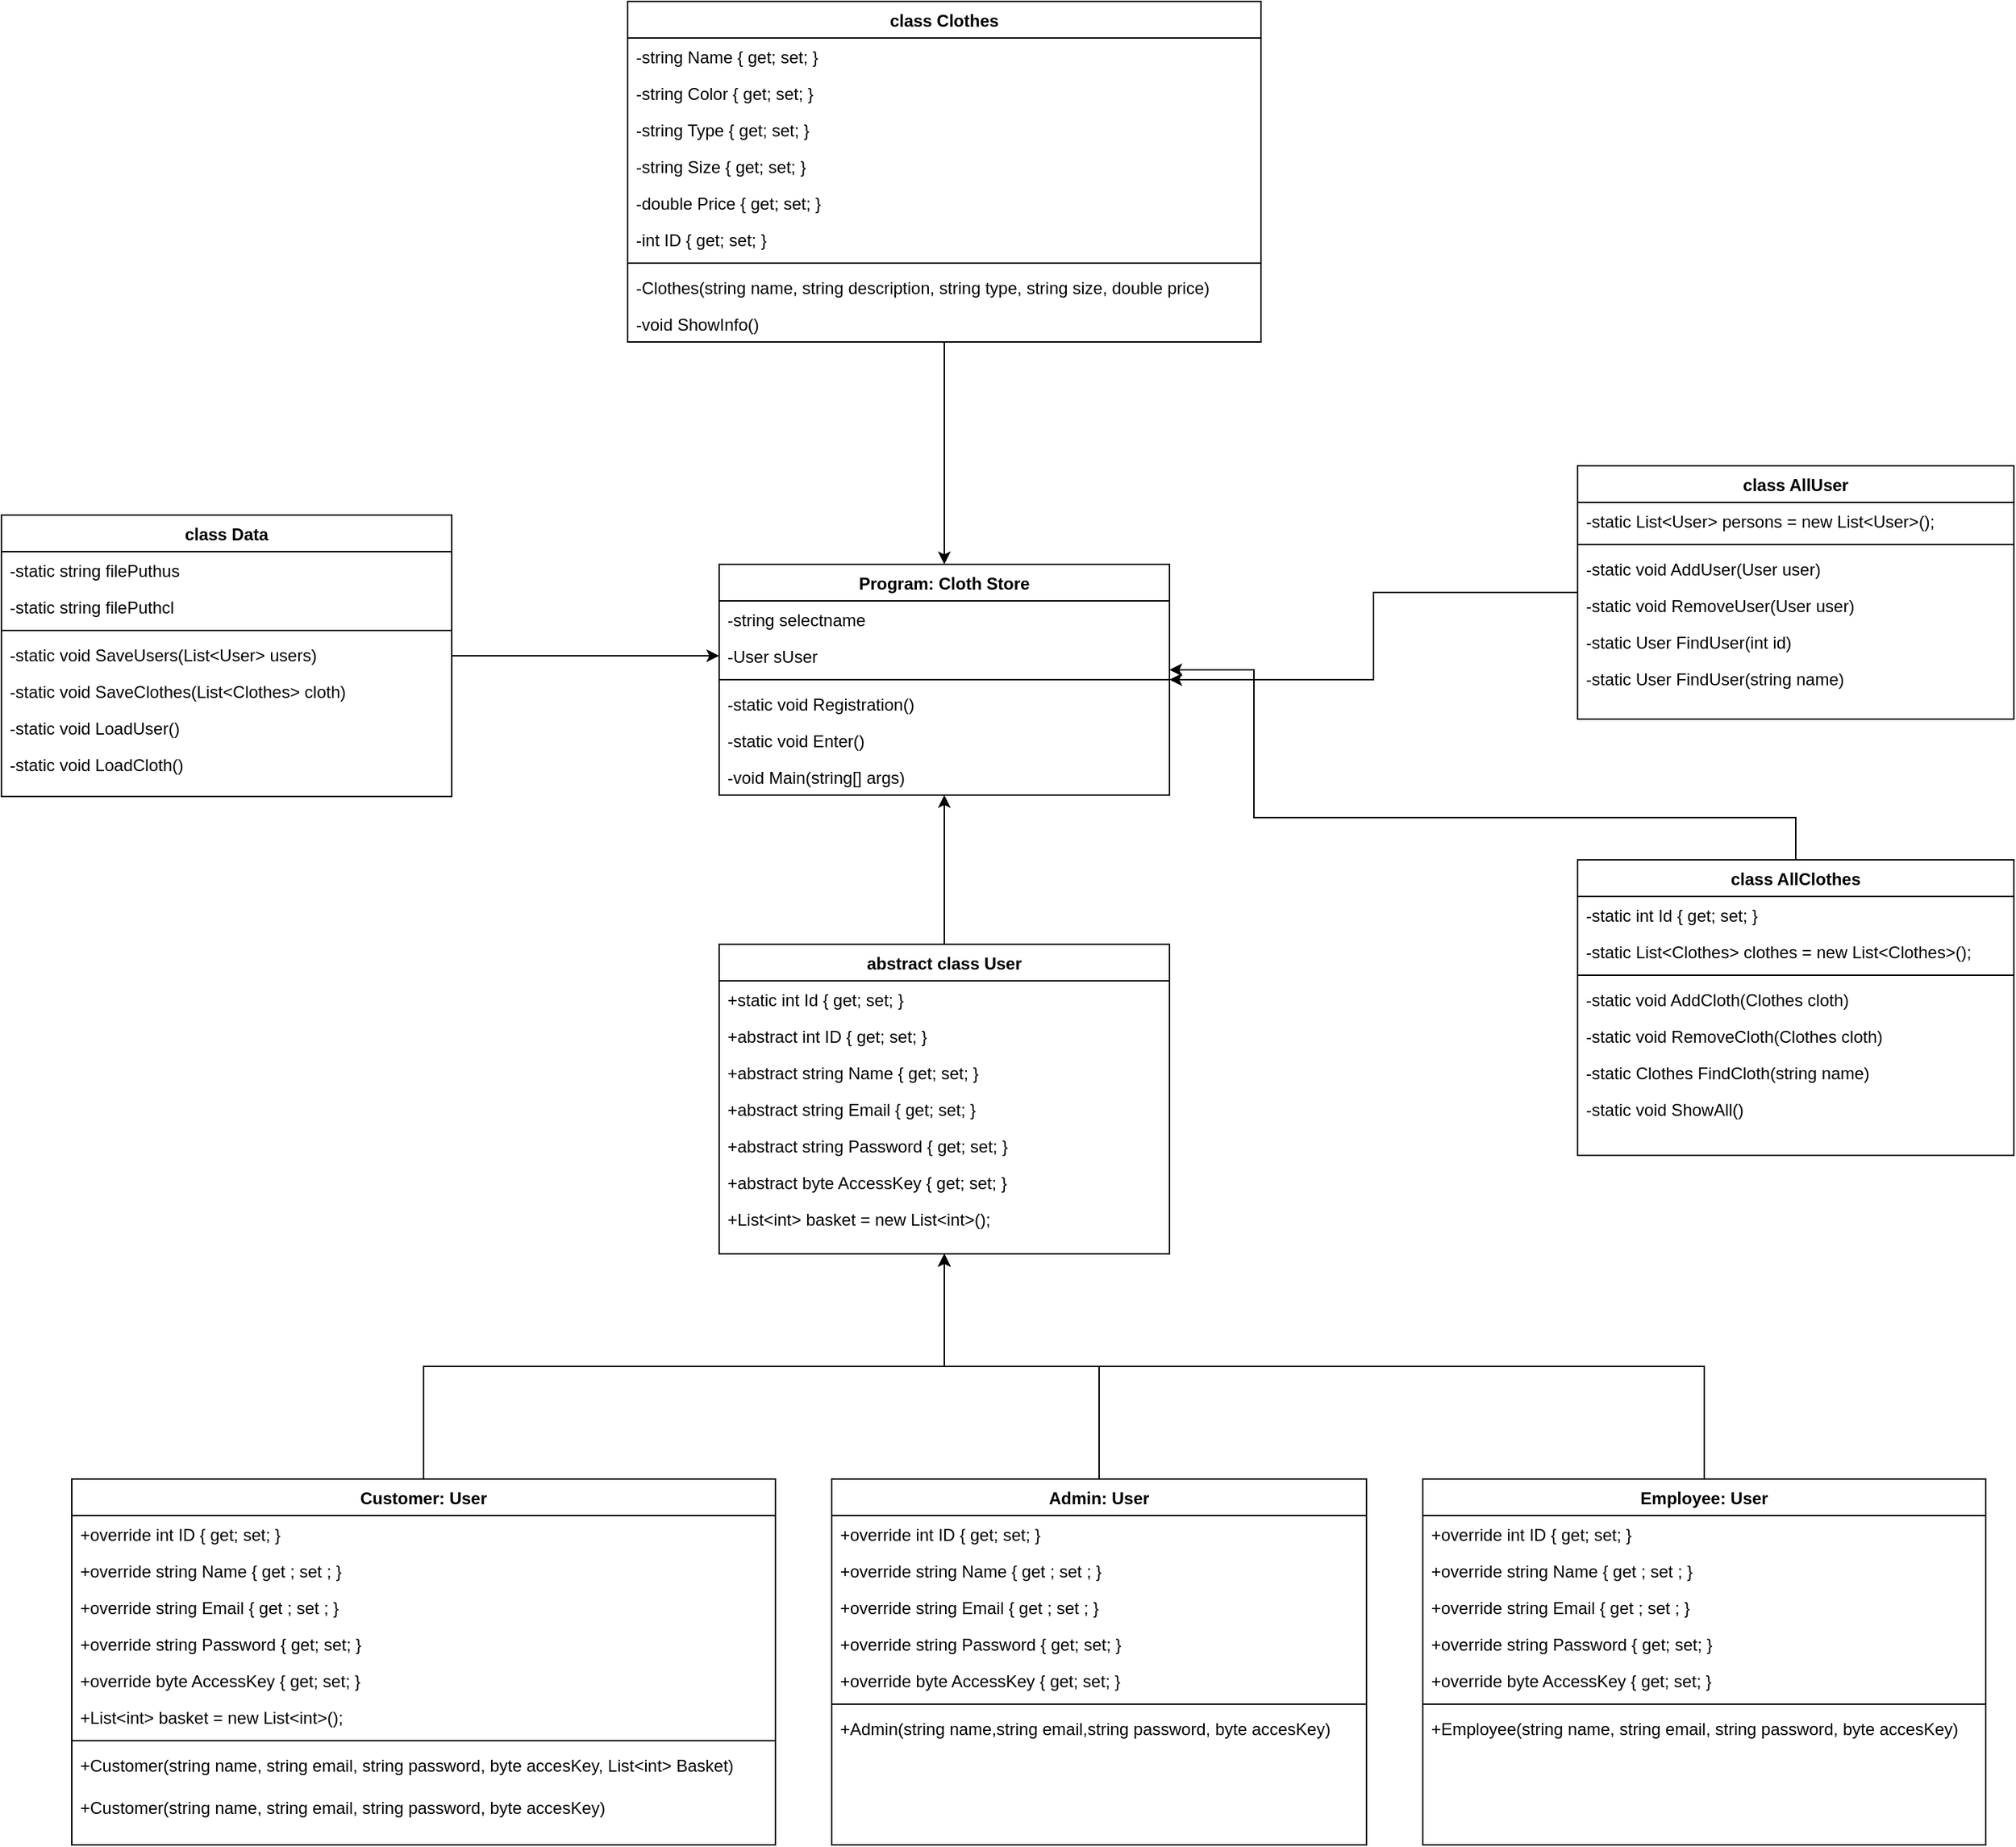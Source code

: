 <mxfile version="22.1.8" type="device">
  <diagram id="C5RBs43oDa-KdzZeNtuy" name="Page-1">
    <mxGraphModel dx="2649" dy="2098" grid="1" gridSize="10" guides="1" tooltips="1" connect="1" arrows="1" fold="1" page="1" pageScale="1" pageWidth="827" pageHeight="1169" math="0" shadow="0">
      <root>
        <mxCell id="WIyWlLk6GJQsqaUBKTNV-0" />
        <mxCell id="WIyWlLk6GJQsqaUBKTNV-1" parent="WIyWlLk6GJQsqaUBKTNV-0" />
        <mxCell id="zkfFHV4jXpPFQw0GAbJ--0" value="Program: Cloth Store" style="swimlane;fontStyle=1;align=center;verticalAlign=top;childLayout=stackLayout;horizontal=1;startSize=26;horizontalStack=0;resizeParent=1;resizeLast=0;collapsible=1;marginBottom=0;rounded=0;shadow=0;strokeWidth=1;" parent="WIyWlLk6GJQsqaUBKTNV-1" vertex="1">
          <mxGeometry x="240" y="110" width="320" height="164" as="geometry">
            <mxRectangle x="230" y="140" width="160" height="26" as="alternateBounds" />
          </mxGeometry>
        </mxCell>
        <mxCell id="zkfFHV4jXpPFQw0GAbJ--1" value="-string selectname" style="text;align=left;verticalAlign=top;spacingLeft=4;spacingRight=4;overflow=hidden;rotatable=0;points=[[0,0.5],[1,0.5]];portConstraint=eastwest;" parent="zkfFHV4jXpPFQw0GAbJ--0" vertex="1">
          <mxGeometry y="26" width="320" height="26" as="geometry" />
        </mxCell>
        <mxCell id="zkfFHV4jXpPFQw0GAbJ--2" value="-User sUser" style="text;align=left;verticalAlign=top;spacingLeft=4;spacingRight=4;overflow=hidden;rotatable=0;points=[[0,0.5],[1,0.5]];portConstraint=eastwest;rounded=0;shadow=0;html=0;" parent="zkfFHV4jXpPFQw0GAbJ--0" vertex="1">
          <mxGeometry y="52" width="320" height="26" as="geometry" />
        </mxCell>
        <mxCell id="zkfFHV4jXpPFQw0GAbJ--4" value="" style="line;html=1;strokeWidth=1;align=left;verticalAlign=middle;spacingTop=-1;spacingLeft=3;spacingRight=3;rotatable=0;labelPosition=right;points=[];portConstraint=eastwest;" parent="zkfFHV4jXpPFQw0GAbJ--0" vertex="1">
          <mxGeometry y="78" width="320" height="8" as="geometry" />
        </mxCell>
        <mxCell id="_z05etjL-KX5h-96AjaP-0" value="-static void Registration()" style="text;align=left;verticalAlign=top;spacingLeft=4;spacingRight=4;overflow=hidden;rotatable=0;points=[[0,0.5],[1,0.5]];portConstraint=eastwest;" vertex="1" parent="zkfFHV4jXpPFQw0GAbJ--0">
          <mxGeometry y="86" width="320" height="26" as="geometry" />
        </mxCell>
        <mxCell id="_z05etjL-KX5h-96AjaP-88" value="-static void Enter()" style="text;align=left;verticalAlign=top;spacingLeft=4;spacingRight=4;overflow=hidden;rotatable=0;points=[[0,0.5],[1,0.5]];portConstraint=eastwest;" vertex="1" parent="zkfFHV4jXpPFQw0GAbJ--0">
          <mxGeometry y="112" width="320" height="26" as="geometry" />
        </mxCell>
        <mxCell id="_z05etjL-KX5h-96AjaP-89" value="-void Main(string[] args)" style="text;align=left;verticalAlign=top;spacingLeft=4;spacingRight=4;overflow=hidden;rotatable=0;points=[[0,0.5],[1,0.5]];portConstraint=eastwest;" vertex="1" parent="zkfFHV4jXpPFQw0GAbJ--0">
          <mxGeometry y="138" width="320" height="26" as="geometry" />
        </mxCell>
        <mxCell id="_z05etjL-KX5h-96AjaP-56" style="edgeStyle=orthogonalEdgeStyle;rounded=0;orthogonalLoop=1;jettySize=auto;html=1;entryX=0;entryY=0.5;entryDx=0;entryDy=0;" edge="1" parent="WIyWlLk6GJQsqaUBKTNV-1" source="_z05etjL-KX5h-96AjaP-1" target="zkfFHV4jXpPFQw0GAbJ--2">
          <mxGeometry relative="1" as="geometry" />
        </mxCell>
        <mxCell id="_z05etjL-KX5h-96AjaP-1" value="class Data" style="swimlane;fontStyle=1;align=center;verticalAlign=top;childLayout=stackLayout;horizontal=1;startSize=26;horizontalStack=0;resizeParent=1;resizeLast=0;collapsible=1;marginBottom=0;rounded=0;shadow=0;strokeWidth=1;" vertex="1" parent="WIyWlLk6GJQsqaUBKTNV-1">
          <mxGeometry x="-270" y="75" width="320" height="200" as="geometry">
            <mxRectangle x="230" y="140" width="160" height="26" as="alternateBounds" />
          </mxGeometry>
        </mxCell>
        <mxCell id="_z05etjL-KX5h-96AjaP-2" value="-static string filePuthus" style="text;align=left;verticalAlign=top;spacingLeft=4;spacingRight=4;overflow=hidden;rotatable=0;points=[[0,0.5],[1,0.5]];portConstraint=eastwest;" vertex="1" parent="_z05etjL-KX5h-96AjaP-1">
          <mxGeometry y="26" width="320" height="26" as="geometry" />
        </mxCell>
        <mxCell id="_z05etjL-KX5h-96AjaP-7" value="-static string filePuthcl" style="text;align=left;verticalAlign=top;spacingLeft=4;spacingRight=4;overflow=hidden;rotatable=0;points=[[0,0.5],[1,0.5]];portConstraint=eastwest;" vertex="1" parent="_z05etjL-KX5h-96AjaP-1">
          <mxGeometry y="52" width="320" height="26" as="geometry" />
        </mxCell>
        <mxCell id="_z05etjL-KX5h-96AjaP-4" value="" style="line;html=1;strokeWidth=1;align=left;verticalAlign=middle;spacingTop=-1;spacingLeft=3;spacingRight=3;rotatable=0;labelPosition=right;points=[];portConstraint=eastwest;" vertex="1" parent="_z05etjL-KX5h-96AjaP-1">
          <mxGeometry y="78" width="320" height="8" as="geometry" />
        </mxCell>
        <mxCell id="_z05etjL-KX5h-96AjaP-5" value="-static void SaveUsers(List&lt;User&gt; users)" style="text;align=left;verticalAlign=top;spacingLeft=4;spacingRight=4;overflow=hidden;rotatable=0;points=[[0,0.5],[1,0.5]];portConstraint=eastwest;" vertex="1" parent="_z05etjL-KX5h-96AjaP-1">
          <mxGeometry y="86" width="320" height="26" as="geometry" />
        </mxCell>
        <mxCell id="_z05etjL-KX5h-96AjaP-6" value="-static void SaveClothes(List&lt;Clothes&gt; cloth)" style="text;align=left;verticalAlign=top;spacingLeft=4;spacingRight=4;overflow=hidden;rotatable=0;points=[[0,0.5],[1,0.5]];portConstraint=eastwest;" vertex="1" parent="_z05etjL-KX5h-96AjaP-1">
          <mxGeometry y="112" width="320" height="26" as="geometry" />
        </mxCell>
        <mxCell id="_z05etjL-KX5h-96AjaP-8" value="-static void LoadUser()" style="text;align=left;verticalAlign=top;spacingLeft=4;spacingRight=4;overflow=hidden;rotatable=0;points=[[0,0.5],[1,0.5]];portConstraint=eastwest;" vertex="1" parent="_z05etjL-KX5h-96AjaP-1">
          <mxGeometry y="138" width="320" height="26" as="geometry" />
        </mxCell>
        <mxCell id="_z05etjL-KX5h-96AjaP-9" value="-static void LoadCloth()" style="text;align=left;verticalAlign=top;spacingLeft=4;spacingRight=4;overflow=hidden;rotatable=0;points=[[0,0.5],[1,0.5]];portConstraint=eastwest;" vertex="1" parent="_z05etjL-KX5h-96AjaP-1">
          <mxGeometry y="164" width="320" height="26" as="geometry" />
        </mxCell>
        <mxCell id="_z05etjL-KX5h-96AjaP-55" style="edgeStyle=orthogonalEdgeStyle;rounded=0;orthogonalLoop=1;jettySize=auto;html=1;entryX=0.5;entryY=1;entryDx=0;entryDy=0;" edge="1" parent="WIyWlLk6GJQsqaUBKTNV-1" source="_z05etjL-KX5h-96AjaP-10" target="zkfFHV4jXpPFQw0GAbJ--0">
          <mxGeometry relative="1" as="geometry" />
        </mxCell>
        <mxCell id="_z05etjL-KX5h-96AjaP-10" value="abstract class User" style="swimlane;fontStyle=1;align=center;verticalAlign=top;childLayout=stackLayout;horizontal=1;startSize=26;horizontalStack=0;resizeParent=1;resizeLast=0;collapsible=1;marginBottom=0;rounded=0;shadow=0;strokeWidth=1;" vertex="1" parent="WIyWlLk6GJQsqaUBKTNV-1">
          <mxGeometry x="240" y="380" width="320" height="220" as="geometry">
            <mxRectangle x="230" y="140" width="160" height="26" as="alternateBounds" />
          </mxGeometry>
        </mxCell>
        <mxCell id="_z05etjL-KX5h-96AjaP-11" value="+static int Id { get; set; }" style="text;align=left;verticalAlign=top;spacingLeft=4;spacingRight=4;overflow=hidden;rotatable=0;points=[[0,0.5],[1,0.5]];portConstraint=eastwest;" vertex="1" parent="_z05etjL-KX5h-96AjaP-10">
          <mxGeometry y="26" width="320" height="26" as="geometry" />
        </mxCell>
        <mxCell id="_z05etjL-KX5h-96AjaP-12" value="+abstract int ID { get; set; }" style="text;align=left;verticalAlign=top;spacingLeft=4;spacingRight=4;overflow=hidden;rotatable=0;points=[[0,0.5],[1,0.5]];portConstraint=eastwest;" vertex="1" parent="_z05etjL-KX5h-96AjaP-10">
          <mxGeometry y="52" width="320" height="26" as="geometry" />
        </mxCell>
        <mxCell id="_z05etjL-KX5h-96AjaP-18" value="+abstract string Name { get; set; }" style="text;align=left;verticalAlign=top;spacingLeft=4;spacingRight=4;overflow=hidden;rotatable=0;points=[[0,0.5],[1,0.5]];portConstraint=eastwest;" vertex="1" parent="_z05etjL-KX5h-96AjaP-10">
          <mxGeometry y="78" width="320" height="26" as="geometry" />
        </mxCell>
        <mxCell id="_z05etjL-KX5h-96AjaP-19" value="+abstract string Email { get; set; }" style="text;align=left;verticalAlign=top;spacingLeft=4;spacingRight=4;overflow=hidden;rotatable=0;points=[[0,0.5],[1,0.5]];portConstraint=eastwest;" vertex="1" parent="_z05etjL-KX5h-96AjaP-10">
          <mxGeometry y="104" width="320" height="26" as="geometry" />
        </mxCell>
        <mxCell id="_z05etjL-KX5h-96AjaP-20" value="+abstract string Password { get; set; }" style="text;align=left;verticalAlign=top;spacingLeft=4;spacingRight=4;overflow=hidden;rotatable=0;points=[[0,0.5],[1,0.5]];portConstraint=eastwest;" vertex="1" parent="_z05etjL-KX5h-96AjaP-10">
          <mxGeometry y="130" width="320" height="26" as="geometry" />
        </mxCell>
        <mxCell id="_z05etjL-KX5h-96AjaP-21" value="+abstract byte AccessKey { get; set; }" style="text;align=left;verticalAlign=top;spacingLeft=4;spacingRight=4;overflow=hidden;rotatable=0;points=[[0,0.5],[1,0.5]];portConstraint=eastwest;" vertex="1" parent="_z05etjL-KX5h-96AjaP-10">
          <mxGeometry y="156" width="320" height="26" as="geometry" />
        </mxCell>
        <mxCell id="_z05etjL-KX5h-96AjaP-22" value="+List&lt;int&gt; basket = new List&lt;int&gt;();" style="text;align=left;verticalAlign=top;spacingLeft=4;spacingRight=4;overflow=hidden;rotatable=0;points=[[0,0.5],[1,0.5]];portConstraint=eastwest;" vertex="1" parent="_z05etjL-KX5h-96AjaP-10">
          <mxGeometry y="182" width="320" height="38" as="geometry" />
        </mxCell>
        <mxCell id="_z05etjL-KX5h-96AjaP-53" style="edgeStyle=orthogonalEdgeStyle;rounded=0;orthogonalLoop=1;jettySize=auto;html=1;" edge="1" parent="WIyWlLk6GJQsqaUBKTNV-1" source="_z05etjL-KX5h-96AjaP-23" target="_z05etjL-KX5h-96AjaP-10">
          <mxGeometry relative="1" as="geometry" />
        </mxCell>
        <mxCell id="_z05etjL-KX5h-96AjaP-23" value="Customer: User" style="swimlane;fontStyle=1;align=center;verticalAlign=top;childLayout=stackLayout;horizontal=1;startSize=26;horizontalStack=0;resizeParent=1;resizeLast=0;collapsible=1;marginBottom=0;rounded=0;shadow=0;strokeWidth=1;" vertex="1" parent="WIyWlLk6GJQsqaUBKTNV-1">
          <mxGeometry x="-220" y="760" width="500" height="260" as="geometry">
            <mxRectangle x="230" y="140" width="160" height="26" as="alternateBounds" />
          </mxGeometry>
        </mxCell>
        <mxCell id="_z05etjL-KX5h-96AjaP-24" value="+override int ID { get; set; }" style="text;align=left;verticalAlign=top;spacingLeft=4;spacingRight=4;overflow=hidden;rotatable=0;points=[[0,0.5],[1,0.5]];portConstraint=eastwest;" vertex="1" parent="_z05etjL-KX5h-96AjaP-23">
          <mxGeometry y="26" width="500" height="26" as="geometry" />
        </mxCell>
        <mxCell id="_z05etjL-KX5h-96AjaP-25" value="+override string Name { get ; set ; }" style="text;align=left;verticalAlign=top;spacingLeft=4;spacingRight=4;overflow=hidden;rotatable=0;points=[[0,0.5],[1,0.5]];portConstraint=eastwest;" vertex="1" parent="_z05etjL-KX5h-96AjaP-23">
          <mxGeometry y="52" width="500" height="26" as="geometry" />
        </mxCell>
        <mxCell id="_z05etjL-KX5h-96AjaP-26" value="+override string Email { get ; set ; }" style="text;align=left;verticalAlign=top;spacingLeft=4;spacingRight=4;overflow=hidden;rotatable=0;points=[[0,0.5],[1,0.5]];portConstraint=eastwest;" vertex="1" parent="_z05etjL-KX5h-96AjaP-23">
          <mxGeometry y="78" width="500" height="26" as="geometry" />
        </mxCell>
        <mxCell id="_z05etjL-KX5h-96AjaP-27" value="+override string Password { get; set; }" style="text;align=left;verticalAlign=top;spacingLeft=4;spacingRight=4;overflow=hidden;rotatable=0;points=[[0,0.5],[1,0.5]];portConstraint=eastwest;" vertex="1" parent="_z05etjL-KX5h-96AjaP-23">
          <mxGeometry y="104" width="500" height="26" as="geometry" />
        </mxCell>
        <mxCell id="_z05etjL-KX5h-96AjaP-28" value="+override byte AccessKey { get; set; }" style="text;align=left;verticalAlign=top;spacingLeft=4;spacingRight=4;overflow=hidden;rotatable=0;points=[[0,0.5],[1,0.5]];portConstraint=eastwest;" vertex="1" parent="_z05etjL-KX5h-96AjaP-23">
          <mxGeometry y="130" width="500" height="26" as="geometry" />
        </mxCell>
        <mxCell id="_z05etjL-KX5h-96AjaP-29" value="+List&lt;int&gt; basket = new List&lt;int&gt;();" style="text;align=left;verticalAlign=top;spacingLeft=4;spacingRight=4;overflow=hidden;rotatable=0;points=[[0,0.5],[1,0.5]];portConstraint=eastwest;" vertex="1" parent="_z05etjL-KX5h-96AjaP-23">
          <mxGeometry y="156" width="500" height="26" as="geometry" />
        </mxCell>
        <mxCell id="_z05etjL-KX5h-96AjaP-31" value="" style="line;html=1;strokeWidth=1;align=left;verticalAlign=middle;spacingTop=-1;spacingLeft=3;spacingRight=3;rotatable=0;labelPosition=right;points=[];portConstraint=eastwest;" vertex="1" parent="_z05etjL-KX5h-96AjaP-23">
          <mxGeometry y="182" width="500" height="8" as="geometry" />
        </mxCell>
        <mxCell id="zkfFHV4jXpPFQw0GAbJ--5" value="+Customer(string name, string email, string password, byte accesKey, List&lt;int&gt; Basket)" style="text;align=left;verticalAlign=top;spacingLeft=4;spacingRight=4;overflow=hidden;rotatable=0;points=[[0,0.5],[1,0.5]];portConstraint=eastwest;" parent="_z05etjL-KX5h-96AjaP-23" vertex="1">
          <mxGeometry y="190" width="500" height="30" as="geometry" />
        </mxCell>
        <mxCell id="_z05etjL-KX5h-96AjaP-32" value="+Customer(string name, string email, string password, byte accesKey)" style="text;align=left;verticalAlign=top;spacingLeft=4;spacingRight=4;overflow=hidden;rotatable=0;points=[[0,0.5],[1,0.5]];portConstraint=eastwest;" vertex="1" parent="_z05etjL-KX5h-96AjaP-23">
          <mxGeometry y="220" width="500" height="30" as="geometry" />
        </mxCell>
        <mxCell id="_z05etjL-KX5h-96AjaP-52" style="edgeStyle=orthogonalEdgeStyle;rounded=0;orthogonalLoop=1;jettySize=auto;html=1;" edge="1" parent="WIyWlLk6GJQsqaUBKTNV-1" source="_z05etjL-KX5h-96AjaP-33" target="_z05etjL-KX5h-96AjaP-10">
          <mxGeometry relative="1" as="geometry" />
        </mxCell>
        <mxCell id="_z05etjL-KX5h-96AjaP-33" value="Admin: User" style="swimlane;fontStyle=1;align=center;verticalAlign=top;childLayout=stackLayout;horizontal=1;startSize=26;horizontalStack=0;resizeParent=1;resizeLast=0;collapsible=1;marginBottom=0;rounded=0;shadow=0;strokeWidth=1;" vertex="1" parent="WIyWlLk6GJQsqaUBKTNV-1">
          <mxGeometry x="320" y="760" width="380" height="260" as="geometry">
            <mxRectangle x="230" y="140" width="160" height="26" as="alternateBounds" />
          </mxGeometry>
        </mxCell>
        <mxCell id="_z05etjL-KX5h-96AjaP-34" value="+override int ID { get; set; }" style="text;align=left;verticalAlign=top;spacingLeft=4;spacingRight=4;overflow=hidden;rotatable=0;points=[[0,0.5],[1,0.5]];portConstraint=eastwest;" vertex="1" parent="_z05etjL-KX5h-96AjaP-33">
          <mxGeometry y="26" width="380" height="26" as="geometry" />
        </mxCell>
        <mxCell id="_z05etjL-KX5h-96AjaP-35" value="+override string Name { get ; set ; }" style="text;align=left;verticalAlign=top;spacingLeft=4;spacingRight=4;overflow=hidden;rotatable=0;points=[[0,0.5],[1,0.5]];portConstraint=eastwest;" vertex="1" parent="_z05etjL-KX5h-96AjaP-33">
          <mxGeometry y="52" width="380" height="26" as="geometry" />
        </mxCell>
        <mxCell id="_z05etjL-KX5h-96AjaP-36" value="+override string Email { get ; set ; }" style="text;align=left;verticalAlign=top;spacingLeft=4;spacingRight=4;overflow=hidden;rotatable=0;points=[[0,0.5],[1,0.5]];portConstraint=eastwest;" vertex="1" parent="_z05etjL-KX5h-96AjaP-33">
          <mxGeometry y="78" width="380" height="26" as="geometry" />
        </mxCell>
        <mxCell id="_z05etjL-KX5h-96AjaP-37" value="+override string Password { get; set; }" style="text;align=left;verticalAlign=top;spacingLeft=4;spacingRight=4;overflow=hidden;rotatable=0;points=[[0,0.5],[1,0.5]];portConstraint=eastwest;" vertex="1" parent="_z05etjL-KX5h-96AjaP-33">
          <mxGeometry y="104" width="380" height="26" as="geometry" />
        </mxCell>
        <mxCell id="_z05etjL-KX5h-96AjaP-38" value="+override byte AccessKey { get; set; }" style="text;align=left;verticalAlign=top;spacingLeft=4;spacingRight=4;overflow=hidden;rotatable=0;points=[[0,0.5],[1,0.5]];portConstraint=eastwest;" vertex="1" parent="_z05etjL-KX5h-96AjaP-33">
          <mxGeometry y="130" width="380" height="26" as="geometry" />
        </mxCell>
        <mxCell id="_z05etjL-KX5h-96AjaP-40" value="" style="line;html=1;strokeWidth=1;align=left;verticalAlign=middle;spacingTop=-1;spacingLeft=3;spacingRight=3;rotatable=0;labelPosition=right;points=[];portConstraint=eastwest;" vertex="1" parent="_z05etjL-KX5h-96AjaP-33">
          <mxGeometry y="156" width="380" height="8" as="geometry" />
        </mxCell>
        <mxCell id="_z05etjL-KX5h-96AjaP-41" value="+Admin(string name,string email,string password, byte accesKey)" style="text;align=left;verticalAlign=top;spacingLeft=4;spacingRight=4;overflow=hidden;rotatable=0;points=[[0,0.5],[1,0.5]];portConstraint=eastwest;" vertex="1" parent="_z05etjL-KX5h-96AjaP-33">
          <mxGeometry y="164" width="380" height="30" as="geometry" />
        </mxCell>
        <mxCell id="_z05etjL-KX5h-96AjaP-54" style="edgeStyle=orthogonalEdgeStyle;rounded=0;orthogonalLoop=1;jettySize=auto;html=1;" edge="1" parent="WIyWlLk6GJQsqaUBKTNV-1" source="_z05etjL-KX5h-96AjaP-43" target="_z05etjL-KX5h-96AjaP-10">
          <mxGeometry relative="1" as="geometry">
            <Array as="points">
              <mxPoint x="940" y="680" />
              <mxPoint x="400" y="680" />
            </Array>
          </mxGeometry>
        </mxCell>
        <mxCell id="_z05etjL-KX5h-96AjaP-43" value="Employee: User" style="swimlane;fontStyle=1;align=center;verticalAlign=top;childLayout=stackLayout;horizontal=1;startSize=26;horizontalStack=0;resizeParent=1;resizeLast=0;collapsible=1;marginBottom=0;rounded=0;shadow=0;strokeWidth=1;" vertex="1" parent="WIyWlLk6GJQsqaUBKTNV-1">
          <mxGeometry x="740" y="760" width="400" height="260" as="geometry">
            <mxRectangle x="230" y="140" width="160" height="26" as="alternateBounds" />
          </mxGeometry>
        </mxCell>
        <mxCell id="_z05etjL-KX5h-96AjaP-44" value="+override int ID { get; set; }" style="text;align=left;verticalAlign=top;spacingLeft=4;spacingRight=4;overflow=hidden;rotatable=0;points=[[0,0.5],[1,0.5]];portConstraint=eastwest;" vertex="1" parent="_z05etjL-KX5h-96AjaP-43">
          <mxGeometry y="26" width="400" height="26" as="geometry" />
        </mxCell>
        <mxCell id="_z05etjL-KX5h-96AjaP-45" value="+override string Name { get ; set ; }" style="text;align=left;verticalAlign=top;spacingLeft=4;spacingRight=4;overflow=hidden;rotatable=0;points=[[0,0.5],[1,0.5]];portConstraint=eastwest;" vertex="1" parent="_z05etjL-KX5h-96AjaP-43">
          <mxGeometry y="52" width="400" height="26" as="geometry" />
        </mxCell>
        <mxCell id="_z05etjL-KX5h-96AjaP-46" value="+override string Email { get ; set ; }" style="text;align=left;verticalAlign=top;spacingLeft=4;spacingRight=4;overflow=hidden;rotatable=0;points=[[0,0.5],[1,0.5]];portConstraint=eastwest;" vertex="1" parent="_z05etjL-KX5h-96AjaP-43">
          <mxGeometry y="78" width="400" height="26" as="geometry" />
        </mxCell>
        <mxCell id="_z05etjL-KX5h-96AjaP-47" value="+override string Password { get; set; }" style="text;align=left;verticalAlign=top;spacingLeft=4;spacingRight=4;overflow=hidden;rotatable=0;points=[[0,0.5],[1,0.5]];portConstraint=eastwest;" vertex="1" parent="_z05etjL-KX5h-96AjaP-43">
          <mxGeometry y="104" width="400" height="26" as="geometry" />
        </mxCell>
        <mxCell id="_z05etjL-KX5h-96AjaP-48" value="+override byte AccessKey { get; set; }" style="text;align=left;verticalAlign=top;spacingLeft=4;spacingRight=4;overflow=hidden;rotatable=0;points=[[0,0.5],[1,0.5]];portConstraint=eastwest;" vertex="1" parent="_z05etjL-KX5h-96AjaP-43">
          <mxGeometry y="130" width="400" height="26" as="geometry" />
        </mxCell>
        <mxCell id="_z05etjL-KX5h-96AjaP-50" value="" style="line;html=1;strokeWidth=1;align=left;verticalAlign=middle;spacingTop=-1;spacingLeft=3;spacingRight=3;rotatable=0;labelPosition=right;points=[];portConstraint=eastwest;" vertex="1" parent="_z05etjL-KX5h-96AjaP-43">
          <mxGeometry y="156" width="400" height="8" as="geometry" />
        </mxCell>
        <mxCell id="_z05etjL-KX5h-96AjaP-51" value="+Employee(string name, string email, string password, byte accesKey)" style="text;align=left;verticalAlign=top;spacingLeft=4;spacingRight=4;overflow=hidden;rotatable=0;points=[[0,0.5],[1,0.5]];portConstraint=eastwest;" vertex="1" parent="_z05etjL-KX5h-96AjaP-43">
          <mxGeometry y="164" width="400" height="30" as="geometry" />
        </mxCell>
        <mxCell id="_z05etjL-KX5h-96AjaP-85" style="edgeStyle=orthogonalEdgeStyle;rounded=0;orthogonalLoop=1;jettySize=auto;html=1;entryX=0.5;entryY=0;entryDx=0;entryDy=0;" edge="1" parent="WIyWlLk6GJQsqaUBKTNV-1" source="_z05etjL-KX5h-96AjaP-57" target="zkfFHV4jXpPFQw0GAbJ--0">
          <mxGeometry relative="1" as="geometry" />
        </mxCell>
        <mxCell id="_z05etjL-KX5h-96AjaP-57" value="class Clothes" style="swimlane;fontStyle=1;align=center;verticalAlign=top;childLayout=stackLayout;horizontal=1;startSize=26;horizontalStack=0;resizeParent=1;resizeLast=0;collapsible=1;marginBottom=0;rounded=0;shadow=0;strokeWidth=1;" vertex="1" parent="WIyWlLk6GJQsqaUBKTNV-1">
          <mxGeometry x="175" y="-290" width="450" height="242" as="geometry">
            <mxRectangle x="230" y="140" width="160" height="26" as="alternateBounds" />
          </mxGeometry>
        </mxCell>
        <mxCell id="_z05etjL-KX5h-96AjaP-58" value="-string Name { get; set; }" style="text;align=left;verticalAlign=top;spacingLeft=4;spacingRight=4;overflow=hidden;rotatable=0;points=[[0,0.5],[1,0.5]];portConstraint=eastwest;" vertex="1" parent="_z05etjL-KX5h-96AjaP-57">
          <mxGeometry y="26" width="450" height="26" as="geometry" />
        </mxCell>
        <mxCell id="_z05etjL-KX5h-96AjaP-59" value="-string Color { get; set; }" style="text;align=left;verticalAlign=top;spacingLeft=4;spacingRight=4;overflow=hidden;rotatable=0;points=[[0,0.5],[1,0.5]];portConstraint=eastwest;" vertex="1" parent="_z05etjL-KX5h-96AjaP-57">
          <mxGeometry y="52" width="450" height="26" as="geometry" />
        </mxCell>
        <mxCell id="_z05etjL-KX5h-96AjaP-62" value="-string Type { get; set; }" style="text;align=left;verticalAlign=top;spacingLeft=4;spacingRight=4;overflow=hidden;rotatable=0;points=[[0,0.5],[1,0.5]];portConstraint=eastwest;" vertex="1" parent="_z05etjL-KX5h-96AjaP-57">
          <mxGeometry y="78" width="450" height="26" as="geometry" />
        </mxCell>
        <mxCell id="_z05etjL-KX5h-96AjaP-61" value="-string Size { get; set; }" style="text;align=left;verticalAlign=top;spacingLeft=4;spacingRight=4;overflow=hidden;rotatable=0;points=[[0,0.5],[1,0.5]];portConstraint=eastwest;" vertex="1" parent="_z05etjL-KX5h-96AjaP-57">
          <mxGeometry y="104" width="450" height="26" as="geometry" />
        </mxCell>
        <mxCell id="_z05etjL-KX5h-96AjaP-63" value="-double Price { get; set; }" style="text;align=left;verticalAlign=top;spacingLeft=4;spacingRight=4;overflow=hidden;rotatable=0;points=[[0,0.5],[1,0.5]];portConstraint=eastwest;" vertex="1" parent="_z05etjL-KX5h-96AjaP-57">
          <mxGeometry y="130" width="450" height="26" as="geometry" />
        </mxCell>
        <mxCell id="_z05etjL-KX5h-96AjaP-64" value="-int ID { get; set; }" style="text;align=left;verticalAlign=top;spacingLeft=4;spacingRight=4;overflow=hidden;rotatable=0;points=[[0,0.5],[1,0.5]];portConstraint=eastwest;" vertex="1" parent="_z05etjL-KX5h-96AjaP-57">
          <mxGeometry y="156" width="450" height="26" as="geometry" />
        </mxCell>
        <mxCell id="_z05etjL-KX5h-96AjaP-60" value="" style="line;html=1;strokeWidth=1;align=left;verticalAlign=middle;spacingTop=-1;spacingLeft=3;spacingRight=3;rotatable=0;labelPosition=right;points=[];portConstraint=eastwest;" vertex="1" parent="_z05etjL-KX5h-96AjaP-57">
          <mxGeometry y="182" width="450" height="8" as="geometry" />
        </mxCell>
        <mxCell id="_z05etjL-KX5h-96AjaP-65" value="-Clothes(string name, string description, string type, string size, double price)" style="text;align=left;verticalAlign=top;spacingLeft=4;spacingRight=4;overflow=hidden;rotatable=0;points=[[0,0.5],[1,0.5]];portConstraint=eastwest;" vertex="1" parent="_z05etjL-KX5h-96AjaP-57">
          <mxGeometry y="190" width="450" height="26" as="geometry" />
        </mxCell>
        <mxCell id="_z05etjL-KX5h-96AjaP-66" value="-void ShowInfo()" style="text;align=left;verticalAlign=top;spacingLeft=4;spacingRight=4;overflow=hidden;rotatable=0;points=[[0,0.5],[1,0.5]];portConstraint=eastwest;" vertex="1" parent="_z05etjL-KX5h-96AjaP-57">
          <mxGeometry y="216" width="450" height="26" as="geometry" />
        </mxCell>
        <mxCell id="_z05etjL-KX5h-96AjaP-87" style="edgeStyle=orthogonalEdgeStyle;rounded=0;orthogonalLoop=1;jettySize=auto;html=1;" edge="1" parent="WIyWlLk6GJQsqaUBKTNV-1" source="_z05etjL-KX5h-96AjaP-67" target="zkfFHV4jXpPFQw0GAbJ--0">
          <mxGeometry relative="1" as="geometry">
            <Array as="points">
              <mxPoint x="1005" y="290" />
              <mxPoint x="620" y="290" />
              <mxPoint x="620" y="185" />
            </Array>
          </mxGeometry>
        </mxCell>
        <mxCell id="_z05etjL-KX5h-96AjaP-67" value="class AllClothes" style="swimlane;fontStyle=1;align=center;verticalAlign=top;childLayout=stackLayout;horizontal=1;startSize=26;horizontalStack=0;resizeParent=1;resizeLast=0;collapsible=1;marginBottom=0;rounded=0;shadow=0;strokeWidth=1;" vertex="1" parent="WIyWlLk6GJQsqaUBKTNV-1">
          <mxGeometry x="850" y="320" width="310" height="210" as="geometry">
            <mxRectangle x="230" y="140" width="160" height="26" as="alternateBounds" />
          </mxGeometry>
        </mxCell>
        <mxCell id="_z05etjL-KX5h-96AjaP-68" value="-static int Id { get; set; }" style="text;align=left;verticalAlign=top;spacingLeft=4;spacingRight=4;overflow=hidden;rotatable=0;points=[[0,0.5],[1,0.5]];portConstraint=eastwest;" vertex="1" parent="_z05etjL-KX5h-96AjaP-67">
          <mxGeometry y="26" width="310" height="26" as="geometry" />
        </mxCell>
        <mxCell id="_z05etjL-KX5h-96AjaP-69" value="-static List&lt;Clothes&gt; clothes = new List&lt;Clothes&gt;();" style="text;align=left;verticalAlign=top;spacingLeft=4;spacingRight=4;overflow=hidden;rotatable=0;points=[[0,0.5],[1,0.5]];portConstraint=eastwest;" vertex="1" parent="_z05etjL-KX5h-96AjaP-67">
          <mxGeometry y="52" width="310" height="26" as="geometry" />
        </mxCell>
        <mxCell id="_z05etjL-KX5h-96AjaP-74" value="" style="line;html=1;strokeWidth=1;align=left;verticalAlign=middle;spacingTop=-1;spacingLeft=3;spacingRight=3;rotatable=0;labelPosition=right;points=[];portConstraint=eastwest;" vertex="1" parent="_z05etjL-KX5h-96AjaP-67">
          <mxGeometry y="78" width="310" height="8" as="geometry" />
        </mxCell>
        <mxCell id="_z05etjL-KX5h-96AjaP-70" value="-static void AddCloth(Clothes cloth)" style="text;align=left;verticalAlign=top;spacingLeft=4;spacingRight=4;overflow=hidden;rotatable=0;points=[[0,0.5],[1,0.5]];portConstraint=eastwest;" vertex="1" parent="_z05etjL-KX5h-96AjaP-67">
          <mxGeometry y="86" width="310" height="26" as="geometry" />
        </mxCell>
        <mxCell id="_z05etjL-KX5h-96AjaP-71" value="-static void RemoveCloth(Clothes cloth)" style="text;align=left;verticalAlign=top;spacingLeft=4;spacingRight=4;overflow=hidden;rotatable=0;points=[[0,0.5],[1,0.5]];portConstraint=eastwest;" vertex="1" parent="_z05etjL-KX5h-96AjaP-67">
          <mxGeometry y="112" width="310" height="26" as="geometry" />
        </mxCell>
        <mxCell id="_z05etjL-KX5h-96AjaP-72" value="-static Clothes FindCloth(string name)" style="text;align=left;verticalAlign=top;spacingLeft=4;spacingRight=4;overflow=hidden;rotatable=0;points=[[0,0.5],[1,0.5]];portConstraint=eastwest;" vertex="1" parent="_z05etjL-KX5h-96AjaP-67">
          <mxGeometry y="138" width="310" height="26" as="geometry" />
        </mxCell>
        <mxCell id="_z05etjL-KX5h-96AjaP-73" value="-static void ShowAll()" style="text;align=left;verticalAlign=top;spacingLeft=4;spacingRight=4;overflow=hidden;rotatable=0;points=[[0,0.5],[1,0.5]];portConstraint=eastwest;" vertex="1" parent="_z05etjL-KX5h-96AjaP-67">
          <mxGeometry y="164" width="310" height="26" as="geometry" />
        </mxCell>
        <mxCell id="_z05etjL-KX5h-96AjaP-86" style="edgeStyle=orthogonalEdgeStyle;rounded=0;orthogonalLoop=1;jettySize=auto;html=1;" edge="1" parent="WIyWlLk6GJQsqaUBKTNV-1" source="_z05etjL-KX5h-96AjaP-77" target="zkfFHV4jXpPFQw0GAbJ--0">
          <mxGeometry relative="1" as="geometry" />
        </mxCell>
        <mxCell id="_z05etjL-KX5h-96AjaP-77" value="class AllUser" style="swimlane;fontStyle=1;align=center;verticalAlign=top;childLayout=stackLayout;horizontal=1;startSize=26;horizontalStack=0;resizeParent=1;resizeLast=0;collapsible=1;marginBottom=0;rounded=0;shadow=0;strokeWidth=1;" vertex="1" parent="WIyWlLk6GJQsqaUBKTNV-1">
          <mxGeometry x="850" y="40" width="310" height="180" as="geometry">
            <mxRectangle x="230" y="140" width="160" height="26" as="alternateBounds" />
          </mxGeometry>
        </mxCell>
        <mxCell id="_z05etjL-KX5h-96AjaP-78" value="-static List&lt;User&gt; persons = new List&lt;User&gt;();" style="text;align=left;verticalAlign=top;spacingLeft=4;spacingRight=4;overflow=hidden;rotatable=0;points=[[0,0.5],[1,0.5]];portConstraint=eastwest;" vertex="1" parent="_z05etjL-KX5h-96AjaP-77">
          <mxGeometry y="26" width="310" height="26" as="geometry" />
        </mxCell>
        <mxCell id="_z05etjL-KX5h-96AjaP-80" value="" style="line;html=1;strokeWidth=1;align=left;verticalAlign=middle;spacingTop=-1;spacingLeft=3;spacingRight=3;rotatable=0;labelPosition=right;points=[];portConstraint=eastwest;" vertex="1" parent="_z05etjL-KX5h-96AjaP-77">
          <mxGeometry y="52" width="310" height="8" as="geometry" />
        </mxCell>
        <mxCell id="_z05etjL-KX5h-96AjaP-81" value="-static void AddUser(User user)" style="text;align=left;verticalAlign=top;spacingLeft=4;spacingRight=4;overflow=hidden;rotatable=0;points=[[0,0.5],[1,0.5]];portConstraint=eastwest;" vertex="1" parent="_z05etjL-KX5h-96AjaP-77">
          <mxGeometry y="60" width="310" height="26" as="geometry" />
        </mxCell>
        <mxCell id="_z05etjL-KX5h-96AjaP-82" value="-static void RemoveUser(User user)" style="text;align=left;verticalAlign=top;spacingLeft=4;spacingRight=4;overflow=hidden;rotatable=0;points=[[0,0.5],[1,0.5]];portConstraint=eastwest;" vertex="1" parent="_z05etjL-KX5h-96AjaP-77">
          <mxGeometry y="86" width="310" height="26" as="geometry" />
        </mxCell>
        <mxCell id="_z05etjL-KX5h-96AjaP-83" value="-static User FindUser(int id)" style="text;align=left;verticalAlign=top;spacingLeft=4;spacingRight=4;overflow=hidden;rotatable=0;points=[[0,0.5],[1,0.5]];portConstraint=eastwest;" vertex="1" parent="_z05etjL-KX5h-96AjaP-77">
          <mxGeometry y="112" width="310" height="26" as="geometry" />
        </mxCell>
        <mxCell id="_z05etjL-KX5h-96AjaP-84" value="-static User FindUser(string name)" style="text;align=left;verticalAlign=top;spacingLeft=4;spacingRight=4;overflow=hidden;rotatable=0;points=[[0,0.5],[1,0.5]];portConstraint=eastwest;" vertex="1" parent="_z05etjL-KX5h-96AjaP-77">
          <mxGeometry y="138" width="310" height="26" as="geometry" />
        </mxCell>
      </root>
    </mxGraphModel>
  </diagram>
</mxfile>
